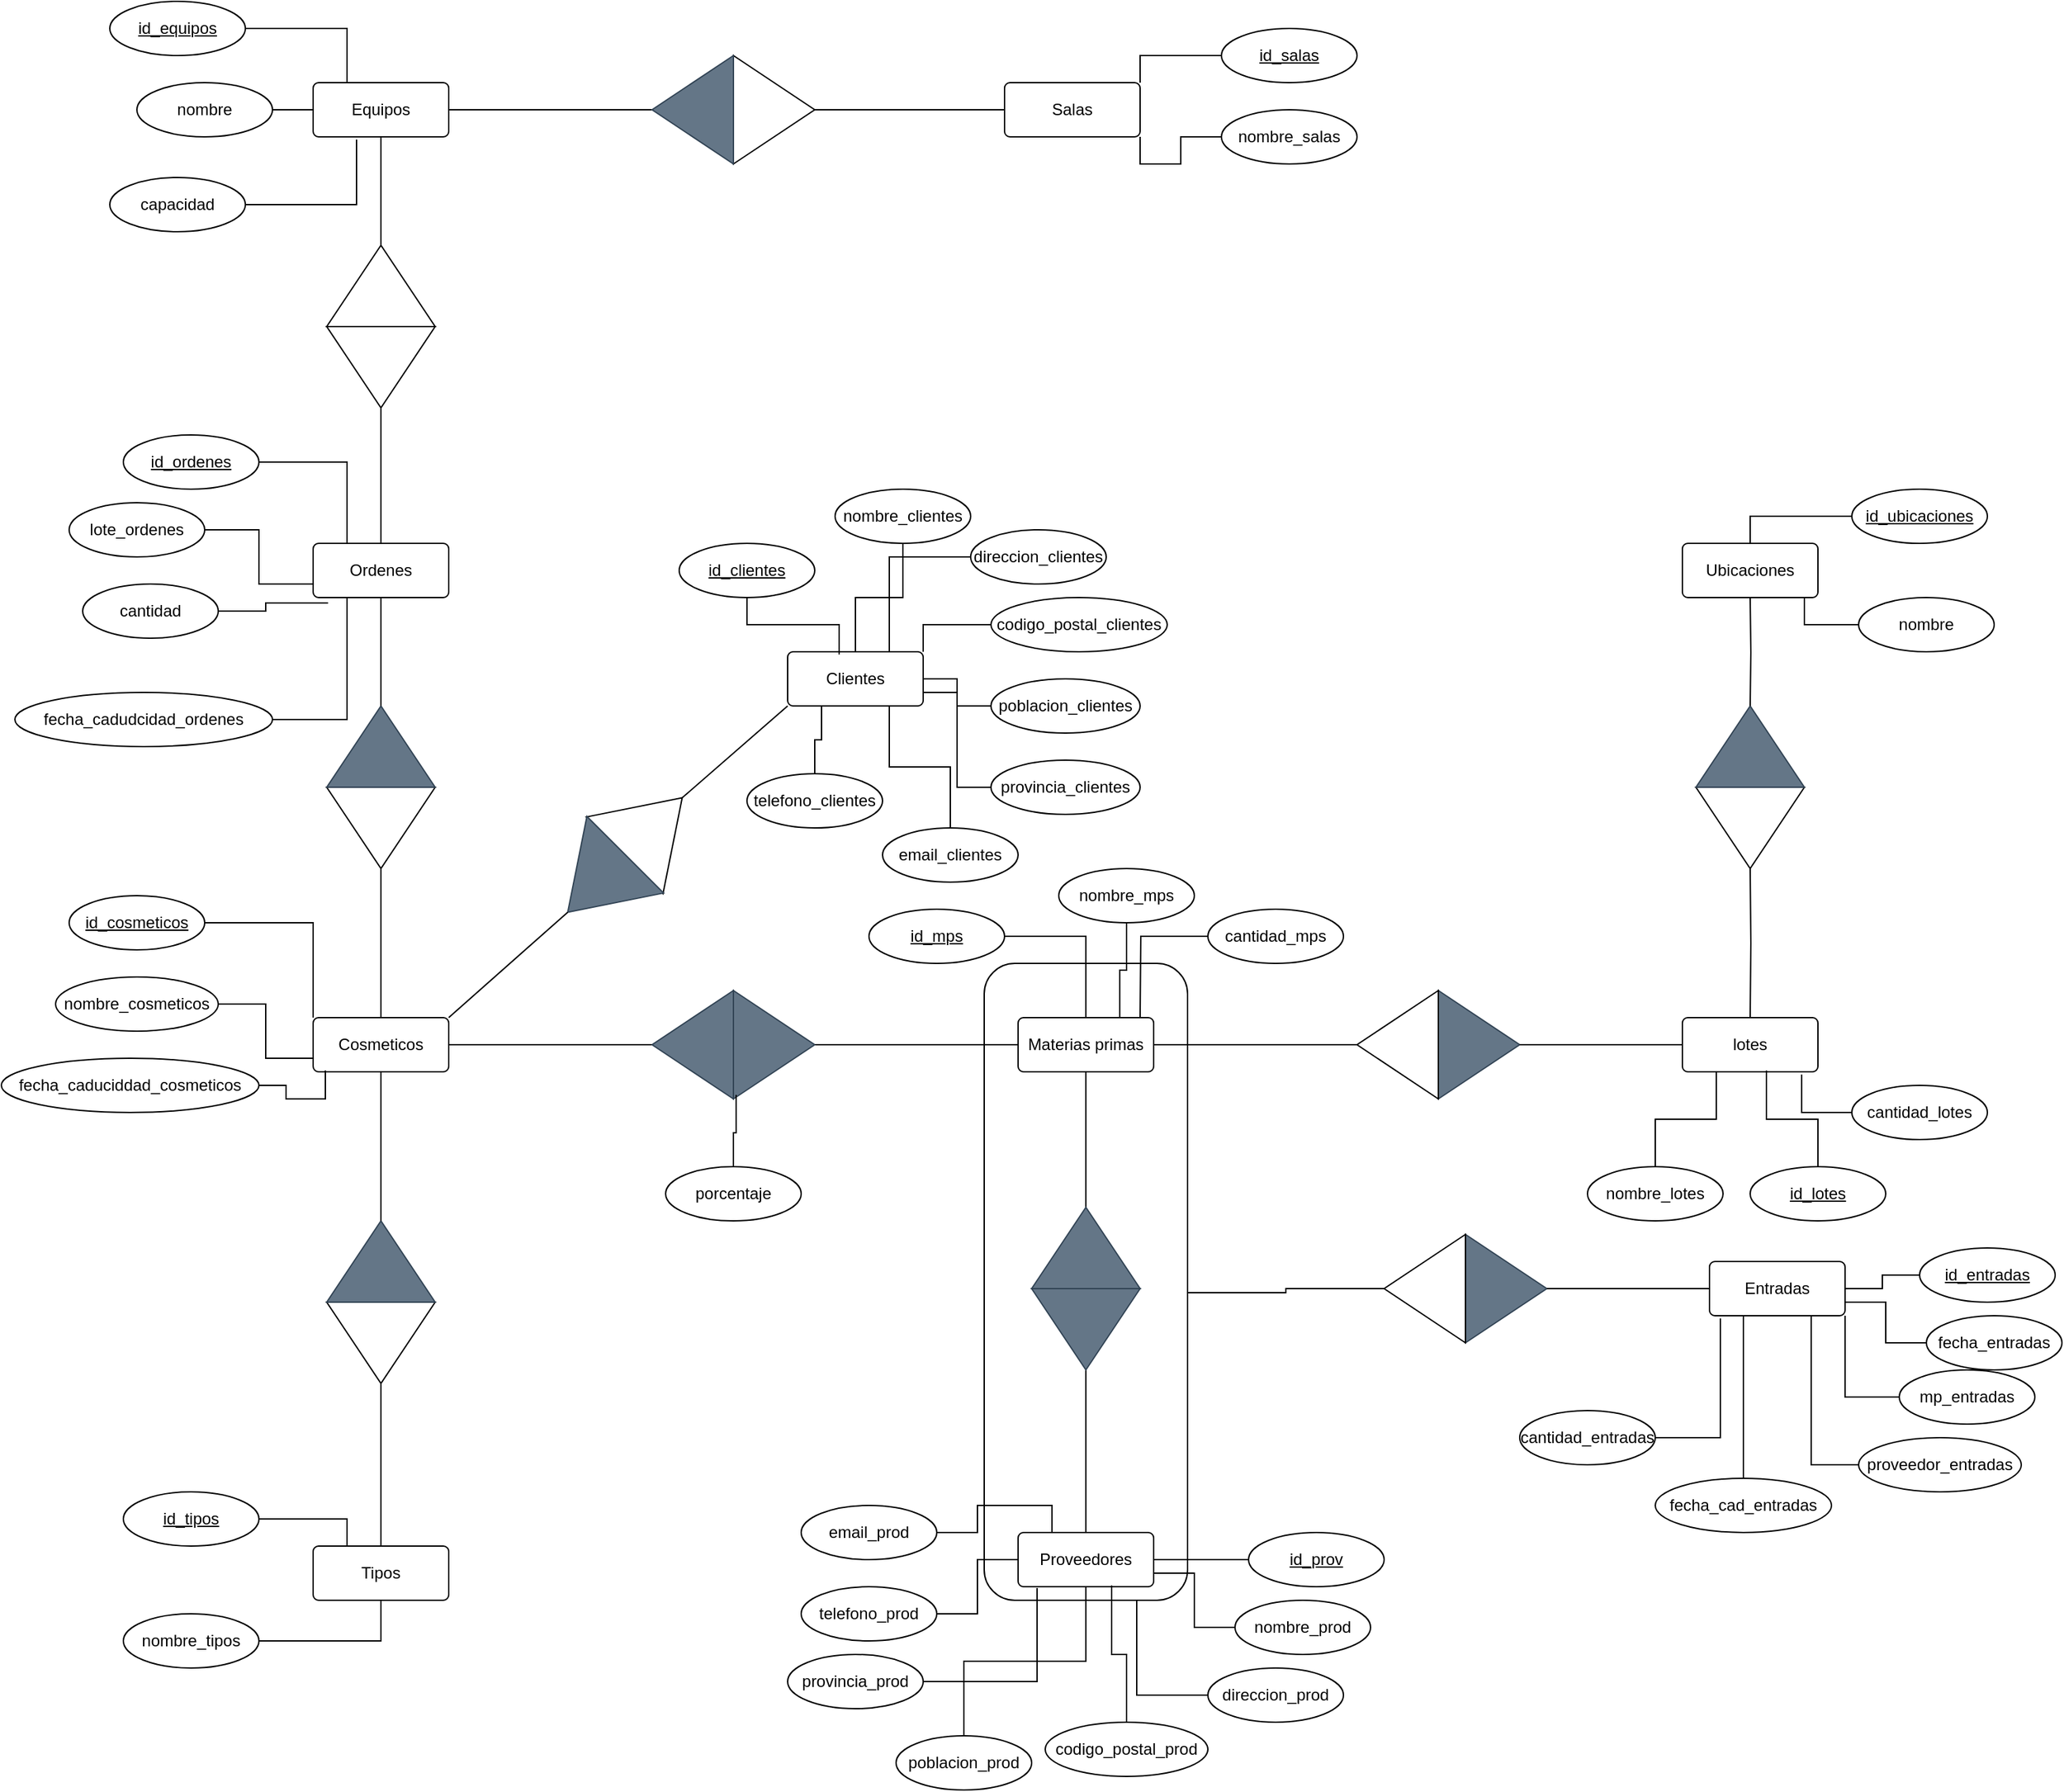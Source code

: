 <mxfile version="24.7.17">
  <diagram id="R2lEEEUBdFMjLlhIrx00" name="Page-1">
    <mxGraphModel dx="2284" dy="885" grid="1" gridSize="10" guides="1" tooltips="1" connect="1" arrows="1" fold="1" page="1" pageScale="1" pageWidth="850" pageHeight="1100" math="0" shadow="0" extFonts="Permanent Marker^https://fonts.googleapis.com/css?family=Permanent+Marker">
      <root>
        <mxCell id="0" />
        <mxCell id="1" parent="0" />
        <mxCell id="2BBWS6zxAbQjIf1ggg0--36" value="" style="rounded=1;whiteSpace=wrap;html=1;rotation=90;" parent="1" vertex="1">
          <mxGeometry x="375" y="1580" width="470" height="150" as="geometry" />
        </mxCell>
        <mxCell id="GkTLFh9MGfN7TxAeOnmk-27" style="edgeStyle=orthogonalEdgeStyle;rounded=0;orthogonalLoop=1;jettySize=auto;html=1;entryX=1;entryY=0.5;entryDx=0;entryDy=0;endArrow=none;endFill=0;" parent="1" source="GkTLFh9MGfN7TxAeOnmk-2" target="GkTLFh9MGfN7TxAeOnmk-26" edge="1">
          <mxGeometry relative="1" as="geometry" />
        </mxCell>
        <mxCell id="2BBWS6zxAbQjIf1ggg0--40" value="" style="edgeStyle=orthogonalEdgeStyle;rounded=0;orthogonalLoop=1;jettySize=auto;html=1;entryX=1;entryY=0.5;entryDx=0;entryDy=0;endArrow=none;endFill=0;" parent="1" source="GkTLFh9MGfN7TxAeOnmk-2" target="GkTLFh9MGfN7TxAeOnmk-7" edge="1">
          <mxGeometry relative="1" as="geometry">
            <mxPoint x="480" y="1480" as="targetPoint" />
          </mxGeometry>
        </mxCell>
        <mxCell id="GkTLFh9MGfN7TxAeOnmk-2" value="Materias primas" style="rounded=1;arcSize=10;whiteSpace=wrap;html=1;align=center;" parent="1" vertex="1">
          <mxGeometry x="560" y="1460" width="100" height="40" as="geometry" />
        </mxCell>
        <mxCell id="GkTLFh9MGfN7TxAeOnmk-17" style="edgeStyle=orthogonalEdgeStyle;rounded=0;orthogonalLoop=1;jettySize=auto;html=1;endArrow=none;endFill=0;" parent="1" source="GkTLFh9MGfN7TxAeOnmk-3" edge="1">
          <mxGeometry relative="1" as="geometry">
            <mxPoint x="290" y="1480" as="targetPoint" />
          </mxGeometry>
        </mxCell>
        <mxCell id="GkTLFh9MGfN7TxAeOnmk-49" value="" style="edgeStyle=orthogonalEdgeStyle;rounded=0;orthogonalLoop=1;jettySize=auto;html=1;endArrow=none;endFill=0;" parent="1" source="GkTLFh9MGfN7TxAeOnmk-3" target="GkTLFh9MGfN7TxAeOnmk-45" edge="1">
          <mxGeometry relative="1" as="geometry" />
        </mxCell>
        <mxCell id="GkTLFh9MGfN7TxAeOnmk-3" value="Cosmeticos" style="rounded=1;arcSize=10;whiteSpace=wrap;html=1;align=center;" parent="1" vertex="1">
          <mxGeometry x="40" y="1460" width="100" height="40" as="geometry" />
        </mxCell>
        <mxCell id="GkTLFh9MGfN7TxAeOnmk-6" value="Tipos" style="rounded=1;arcSize=10;whiteSpace=wrap;html=1;align=center;" parent="1" vertex="1">
          <mxGeometry x="40" y="1850" width="100" height="40" as="geometry" />
        </mxCell>
        <mxCell id="GkTLFh9MGfN7TxAeOnmk-9" value="" style="group" parent="1" vertex="1" connectable="0">
          <mxGeometry x="290" y="1440" width="120" height="80" as="geometry" />
        </mxCell>
        <mxCell id="GkTLFh9MGfN7TxAeOnmk-7" value="" style="triangle;whiteSpace=wrap;html=1;fillColor=#647687;strokeColor=#314354;fontColor=#ffffff;" parent="GkTLFh9MGfN7TxAeOnmk-9" vertex="1">
          <mxGeometry x="60" width="60" height="80" as="geometry" />
        </mxCell>
        <mxCell id="GkTLFh9MGfN7TxAeOnmk-8" value="" style="triangle;whiteSpace=wrap;html=1;rotation=-180;fillColor=#647687;strokeColor=#314354;fontColor=#ffffff;" parent="GkTLFh9MGfN7TxAeOnmk-9" vertex="1">
          <mxGeometry width="60" height="80" as="geometry" />
        </mxCell>
        <mxCell id="GkTLFh9MGfN7TxAeOnmk-11" value="" style="group;rotation=90;" parent="1" vertex="1" connectable="0">
          <mxGeometry x="30" y="1630" width="120" height="80" as="geometry" />
        </mxCell>
        <mxCell id="GkTLFh9MGfN7TxAeOnmk-12" value="" style="triangle;whiteSpace=wrap;html=1;rotation=90;" parent="GkTLFh9MGfN7TxAeOnmk-11" vertex="1">
          <mxGeometry x="30" y="30" width="60" height="80" as="geometry" />
        </mxCell>
        <mxCell id="GkTLFh9MGfN7TxAeOnmk-13" value="" style="triangle;whiteSpace=wrap;html=1;rotation=-90;fillColor=#647687;fontColor=#ffffff;strokeColor=#314354;" parent="GkTLFh9MGfN7TxAeOnmk-11" vertex="1">
          <mxGeometry x="30" y="-30" width="60" height="80" as="geometry" />
        </mxCell>
        <mxCell id="GkTLFh9MGfN7TxAeOnmk-15" style="edgeStyle=orthogonalEdgeStyle;rounded=0;orthogonalLoop=1;jettySize=auto;html=1;entryX=0.5;entryY=0;entryDx=0;entryDy=0;endArrow=none;endFill=0;" parent="1" source="GkTLFh9MGfN7TxAeOnmk-12" target="GkTLFh9MGfN7TxAeOnmk-6" edge="1">
          <mxGeometry relative="1" as="geometry" />
        </mxCell>
        <mxCell id="GkTLFh9MGfN7TxAeOnmk-16" style="edgeStyle=orthogonalEdgeStyle;rounded=0;orthogonalLoop=1;jettySize=auto;html=1;entryX=0.5;entryY=1;entryDx=0;entryDy=0;endArrow=none;endFill=0;" parent="1" source="GkTLFh9MGfN7TxAeOnmk-13" target="GkTLFh9MGfN7TxAeOnmk-3" edge="1">
          <mxGeometry relative="1" as="geometry" />
        </mxCell>
        <mxCell id="GkTLFh9MGfN7TxAeOnmk-19" value="porcentaje" style="ellipse;whiteSpace=wrap;html=1;align=center;fontStyle=0;" parent="1" vertex="1">
          <mxGeometry x="300" y="1570" width="100" height="40" as="geometry" />
        </mxCell>
        <mxCell id="GkTLFh9MGfN7TxAeOnmk-28" style="edgeStyle=orthogonalEdgeStyle;rounded=0;orthogonalLoop=1;jettySize=auto;html=1;endArrow=none;endFill=0;" parent="1" source="GkTLFh9MGfN7TxAeOnmk-23" edge="1">
          <mxGeometry relative="1" as="geometry">
            <mxPoint x="610" y="1720" as="targetPoint" />
          </mxGeometry>
        </mxCell>
        <mxCell id="GkTLFh9MGfN7TxAeOnmk-23" value="Proveedores" style="rounded=1;arcSize=10;whiteSpace=wrap;html=1;align=center;" parent="1" vertex="1">
          <mxGeometry x="560" y="1840" width="100" height="40" as="geometry" />
        </mxCell>
        <mxCell id="GkTLFh9MGfN7TxAeOnmk-24" value="" style="group;rotation=90;" parent="1" vertex="1" connectable="0">
          <mxGeometry x="550" y="1620" width="120" height="80" as="geometry" />
        </mxCell>
        <mxCell id="GkTLFh9MGfN7TxAeOnmk-25" value="" style="triangle;whiteSpace=wrap;html=1;rotation=90;fillColor=#647687;fontColor=#ffffff;strokeColor=#314354;" parent="GkTLFh9MGfN7TxAeOnmk-24" vertex="1">
          <mxGeometry x="30" y="30" width="60" height="80" as="geometry" />
        </mxCell>
        <mxCell id="GkTLFh9MGfN7TxAeOnmk-26" value="" style="triangle;whiteSpace=wrap;html=1;rotation=-90;fillColor=#647687;fontColor=#ffffff;strokeColor=#314354;" parent="GkTLFh9MGfN7TxAeOnmk-24" vertex="1">
          <mxGeometry x="30" y="-30" width="60" height="80" as="geometry" />
        </mxCell>
        <mxCell id="GkTLFh9MGfN7TxAeOnmk-41" value="Ubicaciones" style="rounded=1;arcSize=10;whiteSpace=wrap;html=1;align=center;" parent="1" vertex="1">
          <mxGeometry x="1050" y="1110" width="100" height="40" as="geometry" />
        </mxCell>
        <mxCell id="GkTLFh9MGfN7TxAeOnmk-44" value="" style="group;rotation=90;" parent="1" vertex="1" connectable="0">
          <mxGeometry x="30" y="1250" width="120" height="80" as="geometry" />
        </mxCell>
        <mxCell id="GkTLFh9MGfN7TxAeOnmk-45" value="" style="triangle;whiteSpace=wrap;html=1;rotation=90;" parent="GkTLFh9MGfN7TxAeOnmk-44" vertex="1">
          <mxGeometry x="30" y="30" width="60" height="80" as="geometry" />
        </mxCell>
        <mxCell id="GkTLFh9MGfN7TxAeOnmk-46" value="" style="triangle;whiteSpace=wrap;html=1;rotation=-90;fillColor=#647687;strokeColor=#314354;fontColor=#ffffff;" parent="GkTLFh9MGfN7TxAeOnmk-44" vertex="1">
          <mxGeometry x="30" y="-30" width="60" height="80" as="geometry" />
        </mxCell>
        <mxCell id="GkTLFh9MGfN7TxAeOnmk-47" value="" style="edgeStyle=orthogonalEdgeStyle;rounded=0;orthogonalLoop=1;jettySize=auto;html=1;endArrow=none;endFill=0;" parent="1" source="GkTLFh9MGfN7TxAeOnmk-48" target="GkTLFh9MGfN7TxAeOnmk-46" edge="1">
          <mxGeometry relative="1" as="geometry" />
        </mxCell>
        <mxCell id="GkTLFh9MGfN7TxAeOnmk-60" value="" style="edgeStyle=orthogonalEdgeStyle;rounded=0;orthogonalLoop=1;jettySize=auto;html=1;endArrow=none;endFill=0;" parent="1" source="GkTLFh9MGfN7TxAeOnmk-48" target="GkTLFh9MGfN7TxAeOnmk-56" edge="1">
          <mxGeometry relative="1" as="geometry" />
        </mxCell>
        <mxCell id="GkTLFh9MGfN7TxAeOnmk-48" value="Ordenes" style="rounded=1;arcSize=10;whiteSpace=wrap;html=1;align=center;" parent="1" vertex="1">
          <mxGeometry x="40" y="1110" width="100" height="40" as="geometry" />
        </mxCell>
        <mxCell id="GkTLFh9MGfN7TxAeOnmk-55" value="" style="group;rotation=90;" parent="1" vertex="1" connectable="0">
          <mxGeometry x="30" y="910" width="120" height="80" as="geometry" />
        </mxCell>
        <mxCell id="GkTLFh9MGfN7TxAeOnmk-56" value="" style="triangle;whiteSpace=wrap;html=1;rotation=90;" parent="GkTLFh9MGfN7TxAeOnmk-55" vertex="1">
          <mxGeometry x="30" y="30" width="60" height="80" as="geometry" />
        </mxCell>
        <mxCell id="GkTLFh9MGfN7TxAeOnmk-57" value="" style="triangle;whiteSpace=wrap;html=1;rotation=-90;" parent="GkTLFh9MGfN7TxAeOnmk-55" vertex="1">
          <mxGeometry x="30" y="-30" width="60" height="80" as="geometry" />
        </mxCell>
        <mxCell id="GkTLFh9MGfN7TxAeOnmk-58" value="" style="edgeStyle=orthogonalEdgeStyle;rounded=0;orthogonalLoop=1;jettySize=auto;html=1;endArrow=none;endFill=0;" parent="1" source="GkTLFh9MGfN7TxAeOnmk-59" target="GkTLFh9MGfN7TxAeOnmk-57" edge="1">
          <mxGeometry relative="1" as="geometry" />
        </mxCell>
        <mxCell id="GkTLFh9MGfN7TxAeOnmk-59" value="Equipos" style="rounded=1;arcSize=10;whiteSpace=wrap;html=1;align=center;" parent="1" vertex="1">
          <mxGeometry x="40" y="770" width="100" height="40" as="geometry" />
        </mxCell>
        <mxCell id="GkTLFh9MGfN7TxAeOnmk-63" style="edgeStyle=orthogonalEdgeStyle;rounded=0;orthogonalLoop=1;jettySize=auto;html=1;endArrow=none;endFill=0;" parent="1" edge="1">
          <mxGeometry relative="1" as="geometry">
            <mxPoint x="290" y="790" as="targetPoint" />
            <mxPoint x="140" y="790" as="sourcePoint" />
          </mxGeometry>
        </mxCell>
        <mxCell id="GkTLFh9MGfN7TxAeOnmk-64" value="" style="group;" parent="1" vertex="1" connectable="0">
          <mxGeometry x="290" y="750" width="120" height="80" as="geometry" />
        </mxCell>
        <mxCell id="GkTLFh9MGfN7TxAeOnmk-65" value="" style="triangle;whiteSpace=wrap;html=1;" parent="GkTLFh9MGfN7TxAeOnmk-64" vertex="1">
          <mxGeometry x="60" width="60" height="80" as="geometry" />
        </mxCell>
        <mxCell id="GkTLFh9MGfN7TxAeOnmk-66" value="" style="triangle;whiteSpace=wrap;html=1;rotation=-180;fillColor=#647687;strokeColor=#314354;fontColor=#ffffff;" parent="GkTLFh9MGfN7TxAeOnmk-64" vertex="1">
          <mxGeometry width="60" height="80" as="geometry" />
        </mxCell>
        <mxCell id="GkTLFh9MGfN7TxAeOnmk-67" style="edgeStyle=orthogonalEdgeStyle;rounded=0;orthogonalLoop=1;jettySize=auto;html=1;entryX=0;entryY=0.5;entryDx=0;entryDy=0;endArrow=none;endFill=0;" parent="1" source="GkTLFh9MGfN7TxAeOnmk-65" edge="1">
          <mxGeometry relative="1" as="geometry">
            <mxPoint x="560" y="790" as="targetPoint" />
          </mxGeometry>
        </mxCell>
        <mxCell id="GkTLFh9MGfN7TxAeOnmk-68" value="Salas" style="rounded=1;arcSize=10;whiteSpace=wrap;html=1;align=center;" parent="1" vertex="1">
          <mxGeometry x="550" y="770" width="100" height="40" as="geometry" />
        </mxCell>
        <mxCell id="2BBWS6zxAbQjIf1ggg0--26" value="" style="group" parent="1" vertex="1" connectable="0">
          <mxGeometry x="830" y="1620" width="120" height="80" as="geometry" />
        </mxCell>
        <mxCell id="2BBWS6zxAbQjIf1ggg0--27" value="" style="triangle;whiteSpace=wrap;html=1;fillColor=#647687;strokeColor=#314354;fontColor=#ffffff;" parent="2BBWS6zxAbQjIf1ggg0--26" vertex="1">
          <mxGeometry x="60" width="60" height="80" as="geometry" />
        </mxCell>
        <mxCell id="2BBWS6zxAbQjIf1ggg0--28" value="" style="triangle;whiteSpace=wrap;html=1;rotation=-180;" parent="2BBWS6zxAbQjIf1ggg0--26" vertex="1">
          <mxGeometry width="60" height="80" as="geometry" />
        </mxCell>
        <mxCell id="2BBWS6zxAbQjIf1ggg0--29" value="Entradas" style="rounded=1;arcSize=10;whiteSpace=wrap;html=1;align=center;" parent="1" vertex="1">
          <mxGeometry x="1070" y="1640" width="100" height="40" as="geometry" />
        </mxCell>
        <mxCell id="2BBWS6zxAbQjIf1ggg0--30" style="edgeStyle=orthogonalEdgeStyle;rounded=0;orthogonalLoop=1;jettySize=auto;html=1;entryX=0;entryY=0.5;entryDx=0;entryDy=0;endArrow=none;endFill=0;" parent="1" source="2BBWS6zxAbQjIf1ggg0--27" target="2BBWS6zxAbQjIf1ggg0--29" edge="1">
          <mxGeometry relative="1" as="geometry" />
        </mxCell>
        <mxCell id="2BBWS6zxAbQjIf1ggg0--31" value="" style="edgeStyle=orthogonalEdgeStyle;rounded=0;orthogonalLoop=1;jettySize=auto;html=1;endArrow=none;endFill=0;" parent="1" target="2BBWS6zxAbQjIf1ggg0--33" edge="1">
          <mxGeometry relative="1" as="geometry">
            <mxPoint x="1100" y="1460" as="sourcePoint" />
          </mxGeometry>
        </mxCell>
        <mxCell id="2BBWS6zxAbQjIf1ggg0--32" value="" style="group;rotation=90;" parent="1" vertex="1" connectable="0">
          <mxGeometry x="1040" y="1250" width="120" height="80" as="geometry" />
        </mxCell>
        <mxCell id="2BBWS6zxAbQjIf1ggg0--33" value="" style="triangle;whiteSpace=wrap;html=1;rotation=90;" parent="2BBWS6zxAbQjIf1ggg0--32" vertex="1">
          <mxGeometry x="30" y="30" width="60" height="80" as="geometry" />
        </mxCell>
        <mxCell id="2BBWS6zxAbQjIf1ggg0--34" value="" style="triangle;whiteSpace=wrap;html=1;rotation=-90;fillColor=#647687;fontColor=#ffffff;strokeColor=#314354;" parent="2BBWS6zxAbQjIf1ggg0--32" vertex="1">
          <mxGeometry x="30" y="-30" width="60" height="80" as="geometry" />
        </mxCell>
        <mxCell id="2BBWS6zxAbQjIf1ggg0--35" value="" style="edgeStyle=orthogonalEdgeStyle;rounded=0;orthogonalLoop=1;jettySize=auto;html=1;endArrow=none;endFill=0;" parent="1" target="2BBWS6zxAbQjIf1ggg0--34" edge="1">
          <mxGeometry relative="1" as="geometry">
            <mxPoint x="1100" y="1150" as="sourcePoint" />
          </mxGeometry>
        </mxCell>
        <mxCell id="fiOfgjRnVxK1CXLO4UrZ-97" style="edgeStyle=orthogonalEdgeStyle;rounded=0;orthogonalLoop=1;jettySize=auto;html=1;entryX=1;entryY=0;entryDx=0;entryDy=0;endArrow=none;endFill=0;" parent="1" source="fiOfgjRnVxK1CXLO4UrZ-2" target="GkTLFh9MGfN7TxAeOnmk-68" edge="1">
          <mxGeometry relative="1" as="geometry" />
        </mxCell>
        <mxCell id="fiOfgjRnVxK1CXLO4UrZ-2" value="id_salas" style="ellipse;whiteSpace=wrap;html=1;align=center;fontStyle=4;" parent="1" vertex="1">
          <mxGeometry x="710" y="730" width="100" height="40" as="geometry" />
        </mxCell>
        <mxCell id="fiOfgjRnVxK1CXLO4UrZ-98" style="edgeStyle=orthogonalEdgeStyle;rounded=0;orthogonalLoop=1;jettySize=auto;html=1;entryX=1;entryY=1;entryDx=0;entryDy=0;endArrow=none;endFill=0;" parent="1" source="fiOfgjRnVxK1CXLO4UrZ-3" target="GkTLFh9MGfN7TxAeOnmk-68" edge="1">
          <mxGeometry relative="1" as="geometry" />
        </mxCell>
        <mxCell id="fiOfgjRnVxK1CXLO4UrZ-3" value="nombre_salas" style="ellipse;whiteSpace=wrap;html=1;align=center;" parent="1" vertex="1">
          <mxGeometry x="710" y="790" width="100" height="40" as="geometry" />
        </mxCell>
        <mxCell id="fiOfgjRnVxK1CXLO4UrZ-96" style="edgeStyle=orthogonalEdgeStyle;rounded=0;orthogonalLoop=1;jettySize=auto;html=1;entryX=0.25;entryY=0;entryDx=0;entryDy=0;endArrow=none;endFill=0;" parent="1" source="fiOfgjRnVxK1CXLO4UrZ-4" target="GkTLFh9MGfN7TxAeOnmk-59" edge="1">
          <mxGeometry relative="1" as="geometry" />
        </mxCell>
        <mxCell id="fiOfgjRnVxK1CXLO4UrZ-4" value="id_equipos" style="ellipse;whiteSpace=wrap;html=1;align=center;fontStyle=4;" parent="1" vertex="1">
          <mxGeometry x="-110" y="710" width="100" height="40" as="geometry" />
        </mxCell>
        <mxCell id="fiOfgjRnVxK1CXLO4UrZ-95" style="edgeStyle=orthogonalEdgeStyle;rounded=0;orthogonalLoop=1;jettySize=auto;html=1;endArrow=none;endFill=0;" parent="1" source="fiOfgjRnVxK1CXLO4UrZ-5" target="GkTLFh9MGfN7TxAeOnmk-59" edge="1">
          <mxGeometry relative="1" as="geometry" />
        </mxCell>
        <mxCell id="fiOfgjRnVxK1CXLO4UrZ-5" value="nombre" style="ellipse;whiteSpace=wrap;html=1;align=center;" parent="1" vertex="1">
          <mxGeometry x="-90" y="770" width="100" height="40" as="geometry" />
        </mxCell>
        <mxCell id="fiOfgjRnVxK1CXLO4UrZ-6" value="capacidad" style="ellipse;whiteSpace=wrap;html=1;align=center;" parent="1" vertex="1">
          <mxGeometry x="-110" y="840" width="100" height="40" as="geometry" />
        </mxCell>
        <mxCell id="fiOfgjRnVxK1CXLO4UrZ-77" style="edgeStyle=orthogonalEdgeStyle;rounded=0;orthogonalLoop=1;jettySize=auto;html=1;entryX=0.5;entryY=0;entryDx=0;entryDy=0;endArrow=none;endFill=0;" parent="1" source="fiOfgjRnVxK1CXLO4UrZ-7" target="GkTLFh9MGfN7TxAeOnmk-41" edge="1">
          <mxGeometry relative="1" as="geometry" />
        </mxCell>
        <mxCell id="fiOfgjRnVxK1CXLO4UrZ-7" value="id_ubicaciones" style="ellipse;whiteSpace=wrap;html=1;align=center;fontStyle=4;" parent="1" vertex="1">
          <mxGeometry x="1175" y="1070" width="100" height="40" as="geometry" />
        </mxCell>
        <mxCell id="fiOfgjRnVxK1CXLO4UrZ-8" value="nombre" style="ellipse;whiteSpace=wrap;html=1;align=center;" parent="1" vertex="1">
          <mxGeometry x="1180" y="1150" width="100" height="40" as="geometry" />
        </mxCell>
        <mxCell id="fiOfgjRnVxK1CXLO4UrZ-93" style="edgeStyle=orthogonalEdgeStyle;rounded=0;orthogonalLoop=1;jettySize=auto;html=1;entryX=0.25;entryY=0;entryDx=0;entryDy=0;endArrow=none;endFill=0;" parent="1" source="fiOfgjRnVxK1CXLO4UrZ-9" target="GkTLFh9MGfN7TxAeOnmk-48" edge="1">
          <mxGeometry relative="1" as="geometry" />
        </mxCell>
        <mxCell id="fiOfgjRnVxK1CXLO4UrZ-9" value="id_ordenes" style="ellipse;whiteSpace=wrap;html=1;align=center;fontStyle=4;" parent="1" vertex="1">
          <mxGeometry x="-100" y="1030" width="100" height="40" as="geometry" />
        </mxCell>
        <mxCell id="fiOfgjRnVxK1CXLO4UrZ-92" style="edgeStyle=orthogonalEdgeStyle;rounded=0;orthogonalLoop=1;jettySize=auto;html=1;entryX=0;entryY=0.75;entryDx=0;entryDy=0;endArrow=none;endFill=0;" parent="1" source="fiOfgjRnVxK1CXLO4UrZ-10" target="GkTLFh9MGfN7TxAeOnmk-48" edge="1">
          <mxGeometry relative="1" as="geometry" />
        </mxCell>
        <mxCell id="fiOfgjRnVxK1CXLO4UrZ-10" value="lote_ordenes" style="ellipse;whiteSpace=wrap;html=1;align=center;" parent="1" vertex="1">
          <mxGeometry x="-140" y="1080" width="100" height="40" as="geometry" />
        </mxCell>
        <mxCell id="fiOfgjRnVxK1CXLO4UrZ-11" value="cantidad" style="ellipse;whiteSpace=wrap;html=1;align=center;" parent="1" vertex="1">
          <mxGeometry x="-130" y="1140" width="100" height="40" as="geometry" />
        </mxCell>
        <mxCell id="fiOfgjRnVxK1CXLO4UrZ-90" style="edgeStyle=orthogonalEdgeStyle;rounded=0;orthogonalLoop=1;jettySize=auto;html=1;entryX=0.25;entryY=1;entryDx=0;entryDy=0;endArrow=none;endFill=0;" parent="1" source="fiOfgjRnVxK1CXLO4UrZ-12" target="GkTLFh9MGfN7TxAeOnmk-48" edge="1">
          <mxGeometry relative="1" as="geometry" />
        </mxCell>
        <mxCell id="fiOfgjRnVxK1CXLO4UrZ-12" value="fecha_cadudcidad_ordenes" style="ellipse;whiteSpace=wrap;html=1;align=center;" parent="1" vertex="1">
          <mxGeometry x="-180" y="1220" width="190" height="40" as="geometry" />
        </mxCell>
        <mxCell id="fiOfgjRnVxK1CXLO4UrZ-38" style="edgeStyle=orthogonalEdgeStyle;rounded=0;orthogonalLoop=1;jettySize=auto;html=1;entryX=0;entryY=0;entryDx=0;entryDy=0;endArrow=none;endFill=0;" parent="1" source="fiOfgjRnVxK1CXLO4UrZ-13" target="GkTLFh9MGfN7TxAeOnmk-3" edge="1">
          <mxGeometry relative="1" as="geometry" />
        </mxCell>
        <mxCell id="fiOfgjRnVxK1CXLO4UrZ-13" value="id_cosmeticos" style="ellipse;whiteSpace=wrap;html=1;align=center;fontStyle=4;" parent="1" vertex="1">
          <mxGeometry x="-140" y="1370" width="100" height="40" as="geometry" />
        </mxCell>
        <mxCell id="fiOfgjRnVxK1CXLO4UrZ-37" style="edgeStyle=orthogonalEdgeStyle;rounded=0;orthogonalLoop=1;jettySize=auto;html=1;entryX=0;entryY=0.75;entryDx=0;entryDy=0;endArrow=none;endFill=0;" parent="1" source="fiOfgjRnVxK1CXLO4UrZ-14" target="GkTLFh9MGfN7TxAeOnmk-3" edge="1">
          <mxGeometry relative="1" as="geometry" />
        </mxCell>
        <mxCell id="fiOfgjRnVxK1CXLO4UrZ-14" value="nombre_cosmeticos" style="ellipse;whiteSpace=wrap;html=1;align=center;" parent="1" vertex="1">
          <mxGeometry x="-150" y="1430" width="120" height="40" as="geometry" />
        </mxCell>
        <mxCell id="fiOfgjRnVxK1CXLO4UrZ-15" value="fecha_caduciddad_cosmeticos" style="ellipse;whiteSpace=wrap;html=1;align=center;" parent="1" vertex="1">
          <mxGeometry x="-190" y="1490" width="190" height="40" as="geometry" />
        </mxCell>
        <mxCell id="fiOfgjRnVxK1CXLO4UrZ-44" style="edgeStyle=orthogonalEdgeStyle;rounded=0;orthogonalLoop=1;jettySize=auto;html=1;entryX=0.25;entryY=0;entryDx=0;entryDy=0;endArrow=none;endFill=0;" parent="1" source="fiOfgjRnVxK1CXLO4UrZ-17" target="GkTLFh9MGfN7TxAeOnmk-6" edge="1">
          <mxGeometry relative="1" as="geometry" />
        </mxCell>
        <mxCell id="fiOfgjRnVxK1CXLO4UrZ-17" value="id_tipos" style="ellipse;whiteSpace=wrap;html=1;align=center;fontStyle=4;" parent="1" vertex="1">
          <mxGeometry x="-100" y="1810" width="100" height="40" as="geometry" />
        </mxCell>
        <mxCell id="fiOfgjRnVxK1CXLO4UrZ-43" style="edgeStyle=orthogonalEdgeStyle;rounded=0;orthogonalLoop=1;jettySize=auto;html=1;entryX=0.5;entryY=1;entryDx=0;entryDy=0;endArrow=none;endFill=0;" parent="1" source="fiOfgjRnVxK1CXLO4UrZ-18" target="GkTLFh9MGfN7TxAeOnmk-6" edge="1">
          <mxGeometry relative="1" as="geometry" />
        </mxCell>
        <mxCell id="fiOfgjRnVxK1CXLO4UrZ-18" value="nombre_tipos" style="ellipse;whiteSpace=wrap;html=1;align=center;" parent="1" vertex="1">
          <mxGeometry x="-100" y="1900" width="100" height="40" as="geometry" />
        </mxCell>
        <mxCell id="fiOfgjRnVxK1CXLO4UrZ-19" value="Clientes" style="rounded=1;arcSize=10;whiteSpace=wrap;html=1;align=center;" parent="1" vertex="1">
          <mxGeometry x="390" y="1190" width="100" height="40" as="geometry" />
        </mxCell>
        <mxCell id="fiOfgjRnVxK1CXLO4UrZ-20" value="" style="group;rotation=-45;" parent="1" vertex="1" connectable="0">
          <mxGeometry x="210" y="1300" width="120" height="80" as="geometry" />
        </mxCell>
        <mxCell id="fiOfgjRnVxK1CXLO4UrZ-21" value="" style="triangle;whiteSpace=wrap;html=1;rotation=-45;" parent="fiOfgjRnVxK1CXLO4UrZ-20" vertex="1">
          <mxGeometry x="51" y="-21" width="60" height="80" as="geometry" />
        </mxCell>
        <mxCell id="fiOfgjRnVxK1CXLO4UrZ-22" value="" style="triangle;whiteSpace=wrap;html=1;rotation=-225;fillColor=#647687;fontColor=#ffffff;strokeColor=#314354;" parent="fiOfgjRnVxK1CXLO4UrZ-20" vertex="1">
          <mxGeometry x="9" y="21" width="60" height="80" as="geometry" />
        </mxCell>
        <mxCell id="fiOfgjRnVxK1CXLO4UrZ-24" value="" style="endArrow=none;html=1;rounded=0;entryX=1;entryY=0.5;entryDx=0;entryDy=0;" parent="1" target="fiOfgjRnVxK1CXLO4UrZ-22" edge="1">
          <mxGeometry width="50" height="50" relative="1" as="geometry">
            <mxPoint x="140" y="1460" as="sourcePoint" />
            <mxPoint x="190" y="1410" as="targetPoint" />
          </mxGeometry>
        </mxCell>
        <mxCell id="fiOfgjRnVxK1CXLO4UrZ-25" value="" style="endArrow=none;html=1;rounded=0;endSize=7;startSize=7;entryX=0;entryY=1;entryDx=0;entryDy=0;exitX=1;exitY=0.5;exitDx=0;exitDy=0;" parent="1" source="fiOfgjRnVxK1CXLO4UrZ-21" target="fiOfgjRnVxK1CXLO4UrZ-19" edge="1">
          <mxGeometry width="50" height="50" relative="1" as="geometry">
            <mxPoint x="290" y="1320" as="sourcePoint" />
            <mxPoint x="350" y="1260" as="targetPoint" />
          </mxGeometry>
        </mxCell>
        <mxCell id="fiOfgjRnVxK1CXLO4UrZ-26" value="id_clientes" style="ellipse;whiteSpace=wrap;html=1;align=center;fontStyle=4;" parent="1" vertex="1">
          <mxGeometry x="310" y="1110" width="100" height="40" as="geometry" />
        </mxCell>
        <mxCell id="fiOfgjRnVxK1CXLO4UrZ-88" style="edgeStyle=orthogonalEdgeStyle;rounded=0;orthogonalLoop=1;jettySize=auto;html=1;entryX=0.5;entryY=0;entryDx=0;entryDy=0;endArrow=none;endFill=0;" parent="1" source="fiOfgjRnVxK1CXLO4UrZ-27" target="fiOfgjRnVxK1CXLO4UrZ-19" edge="1">
          <mxGeometry relative="1" as="geometry" />
        </mxCell>
        <mxCell id="fiOfgjRnVxK1CXLO4UrZ-27" value="nombre_clientes" style="ellipse;whiteSpace=wrap;html=1;align=center;" parent="1" vertex="1">
          <mxGeometry x="425" y="1070" width="100" height="40" as="geometry" />
        </mxCell>
        <mxCell id="fiOfgjRnVxK1CXLO4UrZ-87" style="edgeStyle=orthogonalEdgeStyle;rounded=0;orthogonalLoop=1;jettySize=auto;html=1;entryX=0.75;entryY=0;entryDx=0;entryDy=0;endArrow=none;endFill=0;" parent="1" source="fiOfgjRnVxK1CXLO4UrZ-28" target="fiOfgjRnVxK1CXLO4UrZ-19" edge="1">
          <mxGeometry relative="1" as="geometry" />
        </mxCell>
        <mxCell id="fiOfgjRnVxK1CXLO4UrZ-28" value="direccion_clientes" style="ellipse;whiteSpace=wrap;html=1;align=center;" parent="1" vertex="1">
          <mxGeometry x="525" y="1100" width="100" height="40" as="geometry" />
        </mxCell>
        <mxCell id="fiOfgjRnVxK1CXLO4UrZ-86" style="edgeStyle=orthogonalEdgeStyle;rounded=0;orthogonalLoop=1;jettySize=auto;html=1;entryX=1;entryY=0;entryDx=0;entryDy=0;endArrow=none;endFill=0;" parent="1" source="fiOfgjRnVxK1CXLO4UrZ-29" target="fiOfgjRnVxK1CXLO4UrZ-19" edge="1">
          <mxGeometry relative="1" as="geometry" />
        </mxCell>
        <mxCell id="fiOfgjRnVxK1CXLO4UrZ-29" value="codigo_postal_clientes" style="ellipse;whiteSpace=wrap;html=1;align=center;" parent="1" vertex="1">
          <mxGeometry x="540" y="1150" width="130" height="40" as="geometry" />
        </mxCell>
        <mxCell id="fiOfgjRnVxK1CXLO4UrZ-85" style="edgeStyle=orthogonalEdgeStyle;rounded=0;orthogonalLoop=1;jettySize=auto;html=1;endArrow=none;endFill=0;" parent="1" source="fiOfgjRnVxK1CXLO4UrZ-30" target="fiOfgjRnVxK1CXLO4UrZ-19" edge="1">
          <mxGeometry relative="1" as="geometry" />
        </mxCell>
        <mxCell id="fiOfgjRnVxK1CXLO4UrZ-30" value="poblacion_clientes" style="ellipse;whiteSpace=wrap;html=1;align=center;" parent="1" vertex="1">
          <mxGeometry x="540" y="1210" width="110" height="40" as="geometry" />
        </mxCell>
        <mxCell id="fiOfgjRnVxK1CXLO4UrZ-84" style="edgeStyle=orthogonalEdgeStyle;rounded=0;orthogonalLoop=1;jettySize=auto;html=1;entryX=1;entryY=0.75;entryDx=0;entryDy=0;endArrow=none;endFill=0;" parent="1" source="fiOfgjRnVxK1CXLO4UrZ-31" target="fiOfgjRnVxK1CXLO4UrZ-19" edge="1">
          <mxGeometry relative="1" as="geometry" />
        </mxCell>
        <mxCell id="fiOfgjRnVxK1CXLO4UrZ-31" value="provincia_clientes" style="ellipse;whiteSpace=wrap;html=1;align=center;" parent="1" vertex="1">
          <mxGeometry x="540" y="1270" width="110" height="40" as="geometry" />
        </mxCell>
        <mxCell id="fiOfgjRnVxK1CXLO4UrZ-83" style="edgeStyle=orthogonalEdgeStyle;rounded=0;orthogonalLoop=1;jettySize=auto;html=1;entryX=0.75;entryY=1;entryDx=0;entryDy=0;endArrow=none;endFill=0;" parent="1" source="fiOfgjRnVxK1CXLO4UrZ-32" target="fiOfgjRnVxK1CXLO4UrZ-19" edge="1">
          <mxGeometry relative="1" as="geometry" />
        </mxCell>
        <mxCell id="fiOfgjRnVxK1CXLO4UrZ-32" value="email_clientes" style="ellipse;whiteSpace=wrap;html=1;align=center;" parent="1" vertex="1">
          <mxGeometry x="460" y="1320" width="100" height="40" as="geometry" />
        </mxCell>
        <mxCell id="fiOfgjRnVxK1CXLO4UrZ-82" style="edgeStyle=orthogonalEdgeStyle;rounded=0;orthogonalLoop=1;jettySize=auto;html=1;entryX=0.25;entryY=1;entryDx=0;entryDy=0;endArrow=none;endFill=0;" parent="1" source="fiOfgjRnVxK1CXLO4UrZ-33" target="fiOfgjRnVxK1CXLO4UrZ-19" edge="1">
          <mxGeometry relative="1" as="geometry" />
        </mxCell>
        <mxCell id="fiOfgjRnVxK1CXLO4UrZ-33" value="telefono_clientes" style="ellipse;whiteSpace=wrap;html=1;align=center;" parent="1" vertex="1">
          <mxGeometry x="360" y="1280" width="100" height="40" as="geometry" />
        </mxCell>
        <mxCell id="fiOfgjRnVxK1CXLO4UrZ-36" style="edgeStyle=orthogonalEdgeStyle;rounded=0;orthogonalLoop=1;jettySize=auto;html=1;entryX=0.09;entryY=0.975;entryDx=0;entryDy=0;entryPerimeter=0;endArrow=none;endFill=0;" parent="1" source="fiOfgjRnVxK1CXLO4UrZ-15" target="GkTLFh9MGfN7TxAeOnmk-3" edge="1">
          <mxGeometry relative="1" as="geometry" />
        </mxCell>
        <mxCell id="fiOfgjRnVxK1CXLO4UrZ-41" style="edgeStyle=orthogonalEdgeStyle;rounded=0;orthogonalLoop=1;jettySize=auto;html=1;entryX=0.033;entryY=0.963;entryDx=0;entryDy=0;entryPerimeter=0;endArrow=none;endFill=0;" parent="1" source="GkTLFh9MGfN7TxAeOnmk-19" target="GkTLFh9MGfN7TxAeOnmk-7" edge="1">
          <mxGeometry relative="1" as="geometry" />
        </mxCell>
        <mxCell id="fiOfgjRnVxK1CXLO4UrZ-79" style="edgeStyle=orthogonalEdgeStyle;rounded=0;orthogonalLoop=1;jettySize=auto;html=1;endArrow=none;endFill=0;" parent="1" source="fiOfgjRnVxK1CXLO4UrZ-45" target="GkTLFh9MGfN7TxAeOnmk-2" edge="1">
          <mxGeometry relative="1" as="geometry" />
        </mxCell>
        <mxCell id="fiOfgjRnVxK1CXLO4UrZ-45" value="id_mps" style="ellipse;whiteSpace=wrap;html=1;align=center;fontStyle=4;" parent="1" vertex="1">
          <mxGeometry x="450" y="1380" width="100" height="40" as="geometry" />
        </mxCell>
        <mxCell id="fiOfgjRnVxK1CXLO4UrZ-80" style="edgeStyle=orthogonalEdgeStyle;rounded=0;orthogonalLoop=1;jettySize=auto;html=1;entryX=0.75;entryY=0;entryDx=0;entryDy=0;endArrow=none;endFill=0;" parent="1" source="fiOfgjRnVxK1CXLO4UrZ-46" target="GkTLFh9MGfN7TxAeOnmk-2" edge="1">
          <mxGeometry relative="1" as="geometry" />
        </mxCell>
        <mxCell id="fiOfgjRnVxK1CXLO4UrZ-46" value="nombre_mps" style="ellipse;whiteSpace=wrap;html=1;align=center;" parent="1" vertex="1">
          <mxGeometry x="590" y="1350" width="100" height="40" as="geometry" />
        </mxCell>
        <mxCell id="fiOfgjRnVxK1CXLO4UrZ-81" style="edgeStyle=orthogonalEdgeStyle;rounded=0;orthogonalLoop=1;jettySize=auto;html=1;endArrow=none;endFill=0;" parent="1" source="fiOfgjRnVxK1CXLO4UrZ-47" edge="1">
          <mxGeometry relative="1" as="geometry">
            <mxPoint x="650" y="1460" as="targetPoint" />
          </mxGeometry>
        </mxCell>
        <mxCell id="fiOfgjRnVxK1CXLO4UrZ-47" value="cantidad_mps" style="ellipse;whiteSpace=wrap;html=1;align=center;" parent="1" vertex="1">
          <mxGeometry x="700" y="1380" width="100" height="40" as="geometry" />
        </mxCell>
        <mxCell id="VlfWvaHpxvSy55d5suyJ-34" style="edgeStyle=orthogonalEdgeStyle;rounded=0;orthogonalLoop=1;jettySize=auto;html=1;endArrow=none;endFill=0;" edge="1" parent="1" source="fiOfgjRnVxK1CXLO4UrZ-48" target="2BBWS6zxAbQjIf1ggg0--29">
          <mxGeometry relative="1" as="geometry" />
        </mxCell>
        <mxCell id="fiOfgjRnVxK1CXLO4UrZ-48" value="id_entradas" style="ellipse;whiteSpace=wrap;html=1;align=center;fontStyle=4;" parent="1" vertex="1">
          <mxGeometry x="1225" y="1630" width="100" height="40" as="geometry" />
        </mxCell>
        <mxCell id="VlfWvaHpxvSy55d5suyJ-33" style="edgeStyle=orthogonalEdgeStyle;rounded=0;orthogonalLoop=1;jettySize=auto;html=1;entryX=1;entryY=0.75;entryDx=0;entryDy=0;endArrow=none;endFill=0;" edge="1" parent="1" source="fiOfgjRnVxK1CXLO4UrZ-49" target="2BBWS6zxAbQjIf1ggg0--29">
          <mxGeometry relative="1" as="geometry" />
        </mxCell>
        <mxCell id="fiOfgjRnVxK1CXLO4UrZ-49" value="fecha_entradas" style="ellipse;whiteSpace=wrap;html=1;align=center;fontStyle=0" parent="1" vertex="1">
          <mxGeometry x="1230" y="1680" width="100" height="40" as="geometry" />
        </mxCell>
        <mxCell id="fiOfgjRnVxK1CXLO4UrZ-74" style="edgeStyle=orthogonalEdgeStyle;rounded=0;orthogonalLoop=1;jettySize=auto;html=1;entryX=1;entryY=1;entryDx=0;entryDy=0;endArrow=none;endFill=0;" parent="1" source="fiOfgjRnVxK1CXLO4UrZ-50" target="2BBWS6zxAbQjIf1ggg0--29" edge="1">
          <mxGeometry relative="1" as="geometry" />
        </mxCell>
        <mxCell id="fiOfgjRnVxK1CXLO4UrZ-50" value="mp_entradas" style="ellipse;whiteSpace=wrap;html=1;align=center;" parent="1" vertex="1">
          <mxGeometry x="1210" y="1720" width="100" height="40" as="geometry" />
        </mxCell>
        <mxCell id="fiOfgjRnVxK1CXLO4UrZ-73" style="edgeStyle=orthogonalEdgeStyle;rounded=0;orthogonalLoop=1;jettySize=auto;html=1;entryX=0.75;entryY=1;entryDx=0;entryDy=0;endArrow=none;endFill=0;" parent="1" source="fiOfgjRnVxK1CXLO4UrZ-51" target="2BBWS6zxAbQjIf1ggg0--29" edge="1">
          <mxGeometry relative="1" as="geometry" />
        </mxCell>
        <mxCell id="fiOfgjRnVxK1CXLO4UrZ-51" value="proveedor_entradas" style="ellipse;whiteSpace=wrap;html=1;align=center;" parent="1" vertex="1">
          <mxGeometry x="1180" y="1770" width="120" height="40" as="geometry" />
        </mxCell>
        <mxCell id="VlfWvaHpxvSy55d5suyJ-31" style="edgeStyle=orthogonalEdgeStyle;rounded=0;orthogonalLoop=1;jettySize=auto;html=1;entryX=0.25;entryY=1;entryDx=0;entryDy=0;endArrow=none;endFill=0;" edge="1" parent="1" source="fiOfgjRnVxK1CXLO4UrZ-52" target="2BBWS6zxAbQjIf1ggg0--29">
          <mxGeometry relative="1" as="geometry" />
        </mxCell>
        <mxCell id="fiOfgjRnVxK1CXLO4UrZ-52" value="fecha_cad_entradas" style="ellipse;whiteSpace=wrap;html=1;align=center;" parent="1" vertex="1">
          <mxGeometry x="1030" y="1800" width="130" height="40" as="geometry" />
        </mxCell>
        <mxCell id="fiOfgjRnVxK1CXLO4UrZ-53" value="cantidad_entradas" style="ellipse;whiteSpace=wrap;html=1;align=center;" parent="1" vertex="1">
          <mxGeometry x="930" y="1750" width="100" height="40" as="geometry" />
        </mxCell>
        <mxCell id="fiOfgjRnVxK1CXLO4UrZ-70" style="edgeStyle=orthogonalEdgeStyle;rounded=0;orthogonalLoop=1;jettySize=auto;html=1;endArrow=none;endFill=0;" parent="1" source="fiOfgjRnVxK1CXLO4UrZ-55" target="GkTLFh9MGfN7TxAeOnmk-23" edge="1">
          <mxGeometry relative="1" as="geometry" />
        </mxCell>
        <mxCell id="fiOfgjRnVxK1CXLO4UrZ-55" value="id_prov" style="ellipse;whiteSpace=wrap;html=1;align=center;fontStyle=4;" parent="1" vertex="1">
          <mxGeometry x="730" y="1840" width="100" height="40" as="geometry" />
        </mxCell>
        <mxCell id="fiOfgjRnVxK1CXLO4UrZ-69" style="edgeStyle=orthogonalEdgeStyle;rounded=0;orthogonalLoop=1;jettySize=auto;html=1;entryX=1;entryY=0.75;entryDx=0;entryDy=0;endArrow=none;endFill=0;" parent="1" source="fiOfgjRnVxK1CXLO4UrZ-56" target="GkTLFh9MGfN7TxAeOnmk-23" edge="1">
          <mxGeometry relative="1" as="geometry" />
        </mxCell>
        <mxCell id="fiOfgjRnVxK1CXLO4UrZ-56" value="nombre_prod" style="ellipse;whiteSpace=wrap;html=1;align=center;" parent="1" vertex="1">
          <mxGeometry x="720" y="1890" width="100" height="40" as="geometry" />
        </mxCell>
        <mxCell id="fiOfgjRnVxK1CXLO4UrZ-68" style="edgeStyle=orthogonalEdgeStyle;rounded=0;orthogonalLoop=1;jettySize=auto;html=1;entryX=1;entryY=0.25;entryDx=0;entryDy=0;endArrow=none;endFill=0;" parent="1" source="fiOfgjRnVxK1CXLO4UrZ-57" target="2BBWS6zxAbQjIf1ggg0--36" edge="1">
          <mxGeometry relative="1" as="geometry" />
        </mxCell>
        <mxCell id="fiOfgjRnVxK1CXLO4UrZ-57" value="direccion_prod" style="ellipse;whiteSpace=wrap;html=1;align=center;" parent="1" vertex="1">
          <mxGeometry x="700" y="1940" width="100" height="40" as="geometry" />
        </mxCell>
        <mxCell id="fiOfgjRnVxK1CXLO4UrZ-58" value="codigo_postal_prod" style="ellipse;whiteSpace=wrap;html=1;align=center;" parent="1" vertex="1">
          <mxGeometry x="580" y="1980" width="120" height="40" as="geometry" />
        </mxCell>
        <mxCell id="fiOfgjRnVxK1CXLO4UrZ-66" style="edgeStyle=orthogonalEdgeStyle;rounded=0;orthogonalLoop=1;jettySize=auto;html=1;endArrow=none;endFill=0;" parent="1" source="fiOfgjRnVxK1CXLO4UrZ-59" target="GkTLFh9MGfN7TxAeOnmk-23" edge="1">
          <mxGeometry relative="1" as="geometry" />
        </mxCell>
        <mxCell id="fiOfgjRnVxK1CXLO4UrZ-59" value="poblacion_prod" style="ellipse;whiteSpace=wrap;html=1;align=center;" parent="1" vertex="1">
          <mxGeometry x="470" y="1990" width="100" height="40" as="geometry" />
        </mxCell>
        <mxCell id="fiOfgjRnVxK1CXLO4UrZ-65" style="edgeStyle=orthogonalEdgeStyle;rounded=0;orthogonalLoop=1;jettySize=auto;html=1;entryX=0.14;entryY=1.025;entryDx=0;entryDy=0;entryPerimeter=0;endArrow=none;endFill=0;" parent="1" source="fiOfgjRnVxK1CXLO4UrZ-60" target="GkTLFh9MGfN7TxAeOnmk-23" edge="1">
          <mxGeometry relative="1" as="geometry" />
        </mxCell>
        <mxCell id="fiOfgjRnVxK1CXLO4UrZ-60" value="provincia_prod" style="ellipse;whiteSpace=wrap;html=1;align=center;" parent="1" vertex="1">
          <mxGeometry x="390" y="1930" width="100" height="40" as="geometry" />
        </mxCell>
        <mxCell id="fiOfgjRnVxK1CXLO4UrZ-64" style="edgeStyle=orthogonalEdgeStyle;rounded=0;orthogonalLoop=1;jettySize=auto;html=1;entryX=0;entryY=0.5;entryDx=0;entryDy=0;endArrow=none;endFill=0;" parent="1" source="fiOfgjRnVxK1CXLO4UrZ-61" target="GkTLFh9MGfN7TxAeOnmk-23" edge="1">
          <mxGeometry relative="1" as="geometry" />
        </mxCell>
        <mxCell id="fiOfgjRnVxK1CXLO4UrZ-61" value="telefono_prod" style="ellipse;whiteSpace=wrap;html=1;align=center;" parent="1" vertex="1">
          <mxGeometry x="400" y="1880" width="100" height="40" as="geometry" />
        </mxCell>
        <mxCell id="fiOfgjRnVxK1CXLO4UrZ-63" style="edgeStyle=orthogonalEdgeStyle;rounded=0;orthogonalLoop=1;jettySize=auto;html=1;entryX=0.25;entryY=0;entryDx=0;entryDy=0;endArrow=none;endFill=0;" parent="1" source="fiOfgjRnVxK1CXLO4UrZ-62" target="GkTLFh9MGfN7TxAeOnmk-23" edge="1">
          <mxGeometry relative="1" as="geometry" />
        </mxCell>
        <mxCell id="fiOfgjRnVxK1CXLO4UrZ-62" value="email_prod" style="ellipse;whiteSpace=wrap;html=1;align=center;" parent="1" vertex="1">
          <mxGeometry x="400" y="1820" width="100" height="40" as="geometry" />
        </mxCell>
        <mxCell id="fiOfgjRnVxK1CXLO4UrZ-67" style="edgeStyle=orthogonalEdgeStyle;rounded=0;orthogonalLoop=1;jettySize=auto;html=1;entryX=0.69;entryY=0.975;entryDx=0;entryDy=0;entryPerimeter=0;endArrow=none;endFill=0;" parent="1" source="fiOfgjRnVxK1CXLO4UrZ-58" target="GkTLFh9MGfN7TxAeOnmk-23" edge="1">
          <mxGeometry relative="1" as="geometry" />
        </mxCell>
        <mxCell id="fiOfgjRnVxK1CXLO4UrZ-78" style="edgeStyle=orthogonalEdgeStyle;rounded=0;orthogonalLoop=1;jettySize=auto;html=1;entryX=0.9;entryY=1;entryDx=0;entryDy=0;entryPerimeter=0;endArrow=none;endFill=0;" parent="1" source="fiOfgjRnVxK1CXLO4UrZ-8" target="GkTLFh9MGfN7TxAeOnmk-41" edge="1">
          <mxGeometry relative="1" as="geometry" />
        </mxCell>
        <mxCell id="fiOfgjRnVxK1CXLO4UrZ-89" style="edgeStyle=orthogonalEdgeStyle;rounded=0;orthogonalLoop=1;jettySize=auto;html=1;entryX=0.38;entryY=0.05;entryDx=0;entryDy=0;entryPerimeter=0;endArrow=none;endFill=0;" parent="1" source="fiOfgjRnVxK1CXLO4UrZ-26" target="fiOfgjRnVxK1CXLO4UrZ-19" edge="1">
          <mxGeometry relative="1" as="geometry" />
        </mxCell>
        <mxCell id="fiOfgjRnVxK1CXLO4UrZ-91" style="edgeStyle=orthogonalEdgeStyle;rounded=0;orthogonalLoop=1;jettySize=auto;html=1;entryX=0.11;entryY=1.1;entryDx=0;entryDy=0;entryPerimeter=0;endArrow=none;endFill=0;" parent="1" source="fiOfgjRnVxK1CXLO4UrZ-11" target="GkTLFh9MGfN7TxAeOnmk-48" edge="1">
          <mxGeometry relative="1" as="geometry" />
        </mxCell>
        <mxCell id="fiOfgjRnVxK1CXLO4UrZ-94" style="edgeStyle=orthogonalEdgeStyle;rounded=0;orthogonalLoop=1;jettySize=auto;html=1;entryX=0.32;entryY=1.05;entryDx=0;entryDy=0;entryPerimeter=0;endArrow=none;endFill=0;" parent="1" source="fiOfgjRnVxK1CXLO4UrZ-6" target="GkTLFh9MGfN7TxAeOnmk-59" edge="1">
          <mxGeometry relative="1" as="geometry" />
        </mxCell>
        <mxCell id="VlfWvaHpxvSy55d5suyJ-2" value="" style="group" vertex="1" connectable="0" parent="1">
          <mxGeometry x="810" y="1440" width="120" height="80" as="geometry" />
        </mxCell>
        <mxCell id="VlfWvaHpxvSy55d5suyJ-3" value="" style="triangle;whiteSpace=wrap;html=1;fillColor=#647687;strokeColor=#314354;fontColor=#ffffff;" vertex="1" parent="VlfWvaHpxvSy55d5suyJ-2">
          <mxGeometry x="60" width="60" height="80" as="geometry" />
        </mxCell>
        <mxCell id="VlfWvaHpxvSy55d5suyJ-4" value="" style="triangle;whiteSpace=wrap;html=1;rotation=-180;" vertex="1" parent="VlfWvaHpxvSy55d5suyJ-2">
          <mxGeometry width="60" height="80" as="geometry" />
        </mxCell>
        <mxCell id="VlfWvaHpxvSy55d5suyJ-5" value="lotes" style="rounded=1;arcSize=10;whiteSpace=wrap;html=1;align=center;" vertex="1" parent="1">
          <mxGeometry x="1050" y="1460" width="100" height="40" as="geometry" />
        </mxCell>
        <mxCell id="VlfWvaHpxvSy55d5suyJ-6" style="edgeStyle=orthogonalEdgeStyle;rounded=0;orthogonalLoop=1;jettySize=auto;html=1;entryX=0;entryY=0.5;entryDx=0;entryDy=0;endArrow=none;endFill=0;" edge="1" parent="1" source="VlfWvaHpxvSy55d5suyJ-3" target="VlfWvaHpxvSy55d5suyJ-5">
          <mxGeometry relative="1" as="geometry" />
        </mxCell>
        <mxCell id="VlfWvaHpxvSy55d5suyJ-7" style="edgeStyle=orthogonalEdgeStyle;rounded=0;orthogonalLoop=1;jettySize=auto;html=1;entryX=1;entryY=0.5;entryDx=0;entryDy=0;endArrow=none;endFill=0;" edge="1" parent="1">
          <mxGeometry relative="1" as="geometry">
            <mxPoint x="660" y="1480" as="sourcePoint" />
            <mxPoint x="810" y="1480" as="targetPoint" />
          </mxGeometry>
        </mxCell>
        <mxCell id="VlfWvaHpxvSy55d5suyJ-8" value="id_lotes" style="ellipse;whiteSpace=wrap;html=1;align=center;fontStyle=4;" vertex="1" parent="1">
          <mxGeometry x="1100" y="1570" width="100" height="40" as="geometry" />
        </mxCell>
        <mxCell id="VlfWvaHpxvSy55d5suyJ-23" style="edgeStyle=orthogonalEdgeStyle;rounded=0;orthogonalLoop=1;jettySize=auto;html=1;entryX=0.25;entryY=1;entryDx=0;entryDy=0;endArrow=none;endFill=0;" edge="1" parent="1" source="VlfWvaHpxvSy55d5suyJ-9" target="VlfWvaHpxvSy55d5suyJ-5">
          <mxGeometry relative="1" as="geometry" />
        </mxCell>
        <mxCell id="VlfWvaHpxvSy55d5suyJ-9" value="nombre_lotes" style="ellipse;whiteSpace=wrap;html=1;align=center;" vertex="1" parent="1">
          <mxGeometry x="980" y="1570" width="100" height="40" as="geometry" />
        </mxCell>
        <mxCell id="VlfWvaHpxvSy55d5suyJ-24" style="edgeStyle=orthogonalEdgeStyle;rounded=0;orthogonalLoop=1;jettySize=auto;html=1;entryX=0.62;entryY=0.975;entryDx=0;entryDy=0;entryPerimeter=0;endArrow=none;endFill=0;" edge="1" parent="1" source="VlfWvaHpxvSy55d5suyJ-8" target="VlfWvaHpxvSy55d5suyJ-5">
          <mxGeometry relative="1" as="geometry" />
        </mxCell>
        <mxCell id="VlfWvaHpxvSy55d5suyJ-25" value="cantidad_lotes" style="ellipse;whiteSpace=wrap;html=1;align=center;" vertex="1" parent="1">
          <mxGeometry x="1175" y="1510" width="100" height="40" as="geometry" />
        </mxCell>
        <mxCell id="VlfWvaHpxvSy55d5suyJ-26" style="edgeStyle=orthogonalEdgeStyle;rounded=0;orthogonalLoop=1;jettySize=auto;html=1;entryX=0.88;entryY=1.05;entryDx=0;entryDy=0;entryPerimeter=0;endArrow=none;endFill=0;" edge="1" parent="1" source="VlfWvaHpxvSy55d5suyJ-25" target="VlfWvaHpxvSy55d5suyJ-5">
          <mxGeometry relative="1" as="geometry" />
        </mxCell>
        <mxCell id="VlfWvaHpxvSy55d5suyJ-30" style="edgeStyle=orthogonalEdgeStyle;rounded=0;orthogonalLoop=1;jettySize=auto;html=1;entryX=0.08;entryY=1.05;entryDx=0;entryDy=0;entryPerimeter=0;endArrow=none;endFill=0;" edge="1" parent="1" source="fiOfgjRnVxK1CXLO4UrZ-53" target="2BBWS6zxAbQjIf1ggg0--29">
          <mxGeometry relative="1" as="geometry" />
        </mxCell>
        <mxCell id="VlfWvaHpxvSy55d5suyJ-35" style="edgeStyle=orthogonalEdgeStyle;rounded=0;orthogonalLoop=1;jettySize=auto;html=1;entryX=0.517;entryY=0;entryDx=0;entryDy=0;entryPerimeter=0;endArrow=none;endFill=0;" edge="1" parent="1" source="2BBWS6zxAbQjIf1ggg0--28" target="2BBWS6zxAbQjIf1ggg0--36">
          <mxGeometry relative="1" as="geometry" />
        </mxCell>
      </root>
    </mxGraphModel>
  </diagram>
</mxfile>
